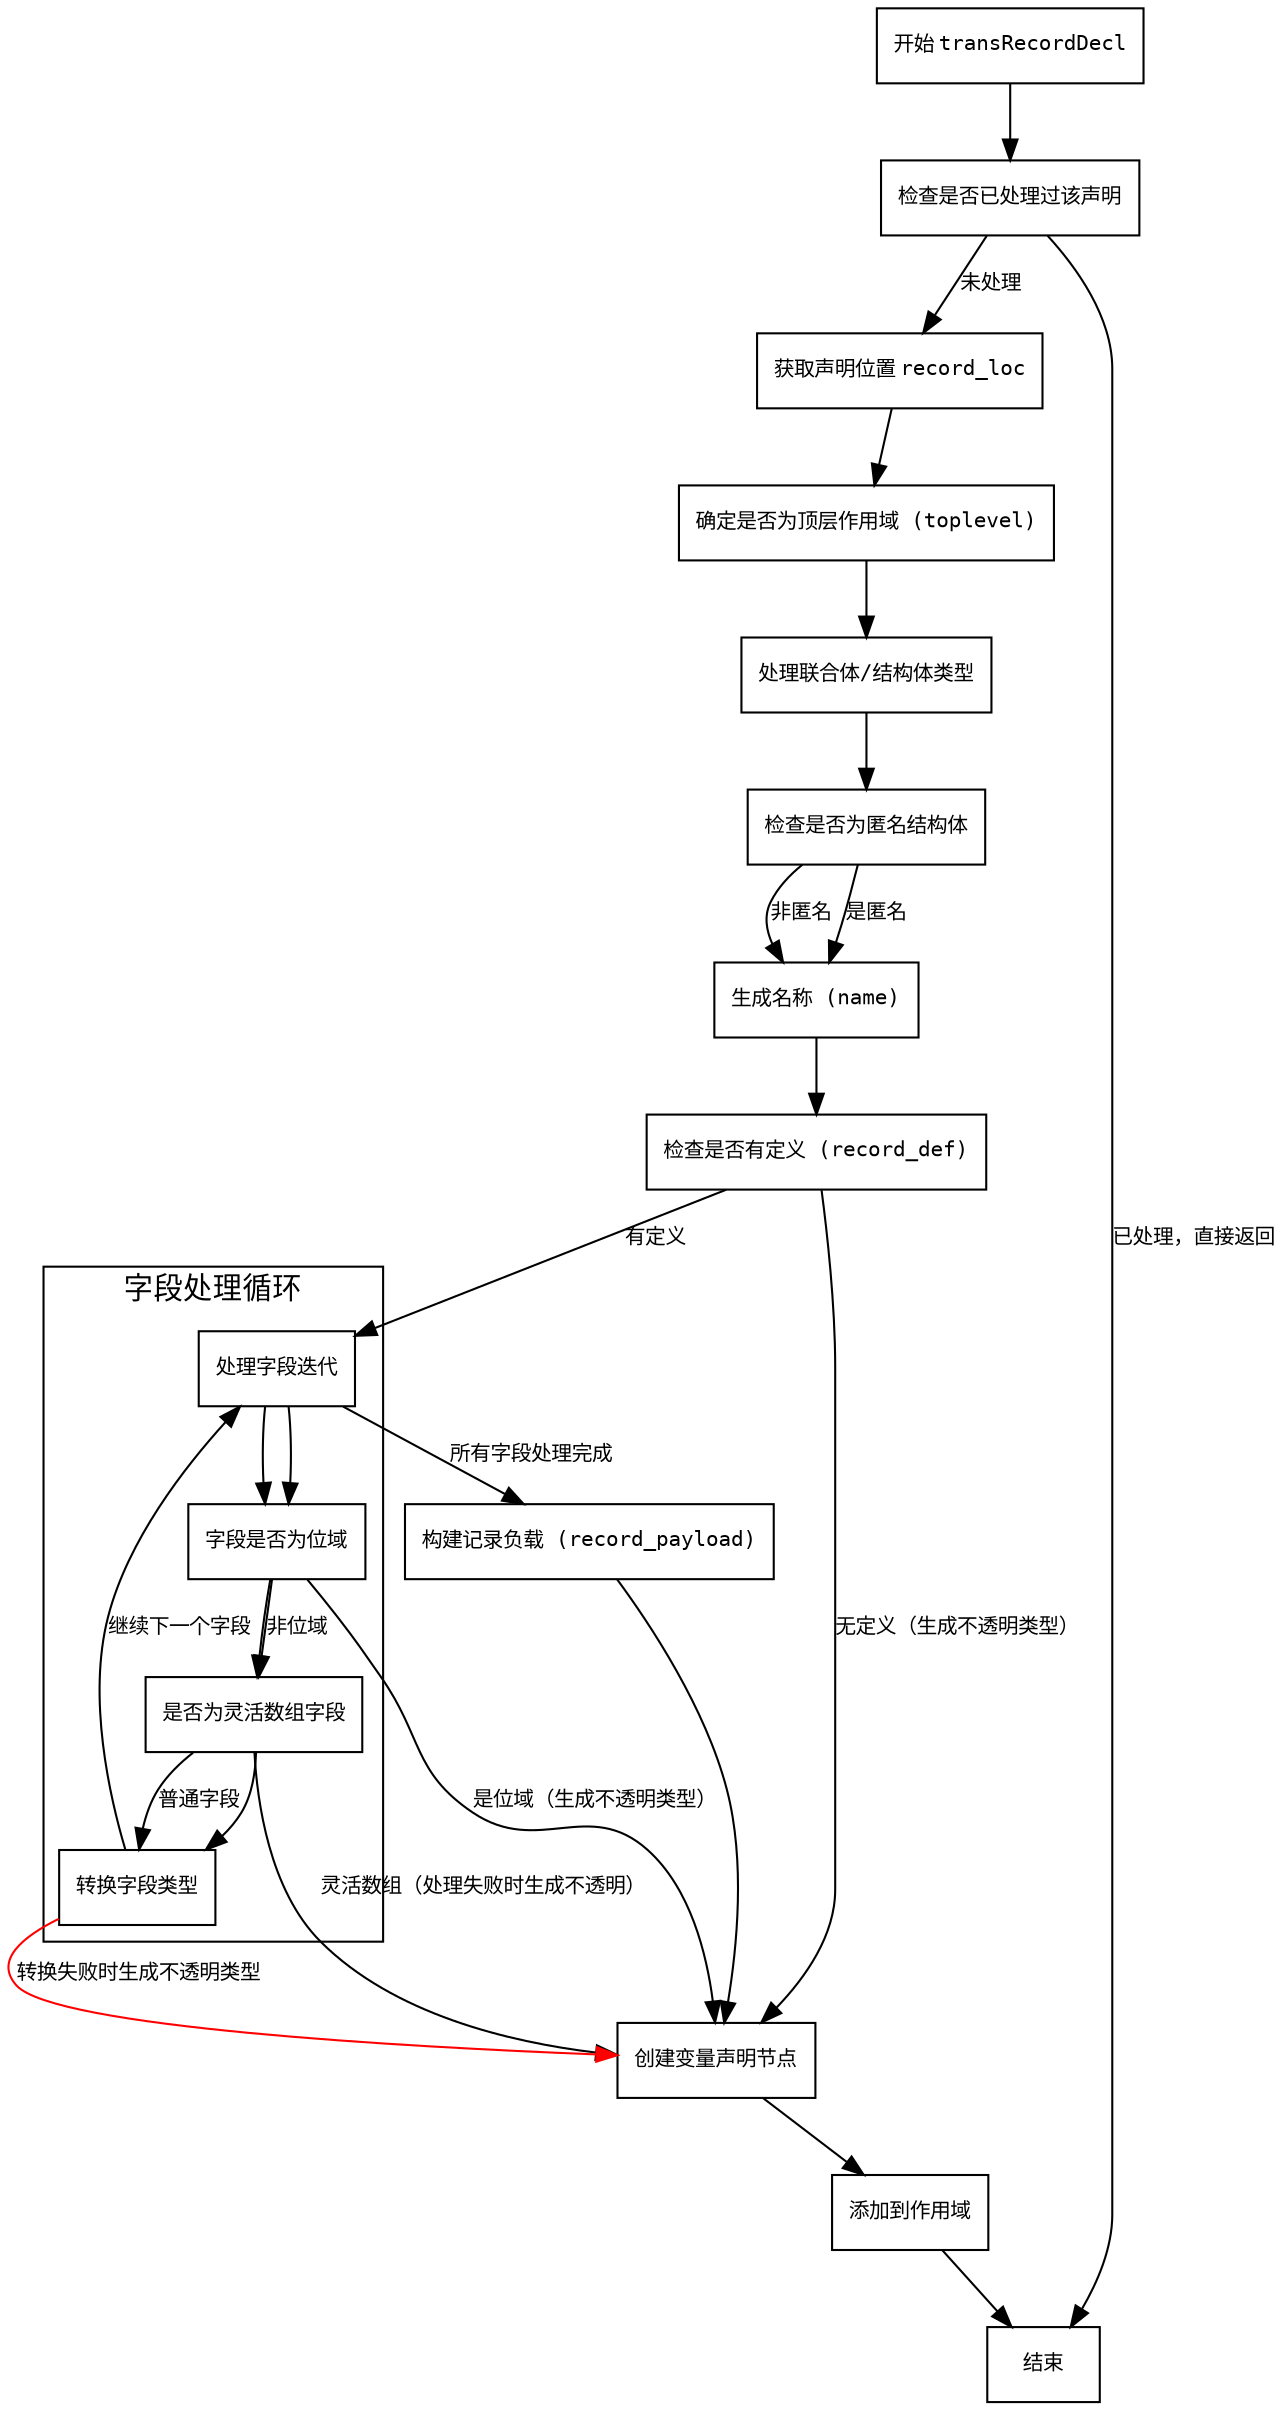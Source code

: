 
digraph flowchart {
    node [shape=rectangle, fontname="Courier", fontsize=10];
    edge [fontname="Courier", fontsize=10];

    start [label="开始 transRecordDecl"];
    check_processed [label="检查是否已处理过该声明"];
    get_record_loc [label="获取声明位置 record_loc"];
    determine_toplevel [label="确定是否为顶层作用域 (toplevel)"];
    handle_union_struct [label="处理联合体/结构体类型"];
    check_unnamed [label="检查是否为匿名结构体"];
    handle_naming [label="生成名称 (name)"];
    check_has_definition [label="检查是否有定义 (record_def)"];
    process_fields [label="处理字段迭代"];
    check_bitfield [label="字段是否为位域"];
    check_flexible_array [label="是否为灵活数组字段"];
    handle_field_type [label="转换字段类型"];
    build_record_payload [label="构建记录负载 (record_payload)"];
    build_var_decl [label="创建变量声明节点"];
    add_to_scope [label="添加到作用域"];
    end [label="结束"];

    // 逻辑流程
    start -> check_processed;
    check_processed -> get_record_loc [label="未处理"];
    check_processed -> end [label="已处理，直接返回"];
    get_record_loc -> determine_toplevel;
    determine_toplevel -> handle_union_struct;
    
    handle_union_struct -> check_unnamed;
    check_unnamed -> handle_naming [label="是匿名"];
    check_unnamed -> handle_naming [label="非匿名"];
    
    handle_naming -> check_has_definition;
    
    check_has_definition -> process_fields [label="有定义"];
    check_has_definition -> build_var_decl [label="无定义（生成不透明类型）"];
    
    process_fields -> check_bitfield;
    check_bitfield -> build_var_decl [label="是位域（生成不透明类型）"];
    check_bitfield -> check_flexible_array [label="非位域"];
    
    check_flexible_array -> handle_field_type [label="普通字段"];
    check_flexible_array -> build_var_decl [label="灵活数组（处理失败时生成不透明）"];
    
    handle_field_type -> process_fields [label="继续下一个字段"];
    
    process_fields -> build_record_payload [label="所有字段处理完成"];
    build_record_payload -> build_var_decl;
    
    build_var_decl -> add_to_scope;
    add_to_scope -> end;

    // 子流程分支
    subgraph cluster_fields {
        label="字段处理循环";
        process_fields -> check_bitfield;
        check_bitfield -> check_flexible_array;
        check_flexible_array -> handle_field_type;
    }
    
    // 错误处理分支
    edge [color=red];
    handle_field_type -> build_var_decl [label="转换失败时生成不透明类型"];
}
